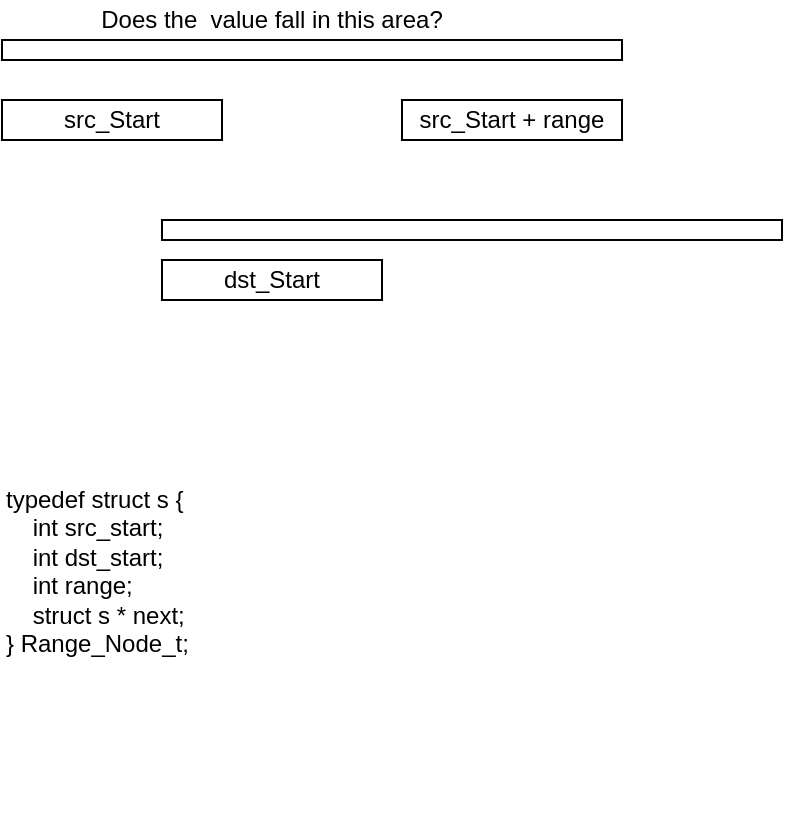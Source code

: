 <mxfile version="26.0.11">
  <diagram name="Page-1" id="mvN3Fo1kbd8ghU0ybUim">
    <mxGraphModel dx="606" dy="349" grid="1" gridSize="10" guides="1" tooltips="1" connect="1" arrows="1" fold="1" page="1" pageScale="1" pageWidth="850" pageHeight="1100" math="0" shadow="0">
      <root>
        <mxCell id="0" />
        <mxCell id="1" parent="0" />
        <mxCell id="xgDFuagY5n8pahaOMB0h-1" value="src_Start" style="rounded=0;whiteSpace=wrap;html=1;" vertex="1" parent="1">
          <mxGeometry x="160" y="100" width="110" height="20" as="geometry" />
        </mxCell>
        <mxCell id="xgDFuagY5n8pahaOMB0h-2" value="dst_Start" style="rounded=0;whiteSpace=wrap;html=1;" vertex="1" parent="1">
          <mxGeometry x="240" y="180" width="110" height="20" as="geometry" />
        </mxCell>
        <mxCell id="xgDFuagY5n8pahaOMB0h-3" value="src_Start + range" style="rounded=0;whiteSpace=wrap;html=1;" vertex="1" parent="1">
          <mxGeometry x="360" y="100" width="110" height="20" as="geometry" />
        </mxCell>
        <mxCell id="xgDFuagY5n8pahaOMB0h-4" value="" style="rounded=0;whiteSpace=wrap;html=1;" vertex="1" parent="1">
          <mxGeometry x="160" y="70" width="310" height="10" as="geometry" />
        </mxCell>
        <mxCell id="xgDFuagY5n8pahaOMB0h-5" value="Does the&amp;nbsp; value fall in this area?" style="text;html=1;align=center;verticalAlign=middle;whiteSpace=wrap;rounded=0;" vertex="1" parent="1">
          <mxGeometry x="180" y="50" width="230" height="20" as="geometry" />
        </mxCell>
        <mxCell id="xgDFuagY5n8pahaOMB0h-6" value="" style="rounded=0;whiteSpace=wrap;html=1;" vertex="1" parent="1">
          <mxGeometry x="240" y="160" width="310" height="10" as="geometry" />
        </mxCell>
        <mxCell id="xgDFuagY5n8pahaOMB0h-7" value="typedef struct s {&lt;div&gt;&amp;nbsp; &amp;nbsp; int src_start;&lt;/div&gt;&lt;div&gt;&amp;nbsp; &amp;nbsp; int dst_start;&lt;/div&gt;&lt;div&gt;&amp;nbsp; &amp;nbsp; int range;&lt;/div&gt;&lt;div&gt;&amp;nbsp; &amp;nbsp; struct s * next;&lt;br&gt;&lt;div&gt;} Range_Node_t;&lt;/div&gt;&lt;/div&gt;&lt;div&gt;&lt;br&gt;&lt;/div&gt;&lt;div&gt;&lt;br&gt;&lt;/div&gt;" style="text;html=1;align=left;verticalAlign=middle;whiteSpace=wrap;rounded=0;" vertex="1" parent="1">
          <mxGeometry x="160" y="240" width="230" height="220" as="geometry" />
        </mxCell>
      </root>
    </mxGraphModel>
  </diagram>
</mxfile>
